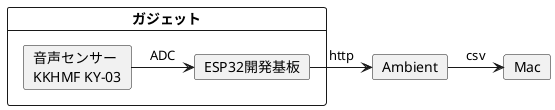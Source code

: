 @startuml
card ガジェット {
card KY03 as "音声センサー
KKHMF KY-03"
card ESP32 as "ESP32開発基板"
}
card Ambient
card Mac
KY03 -> ESP32 : ADC
ESP32 -> Ambient : http
Ambient -> Mac : csv
@enduml
